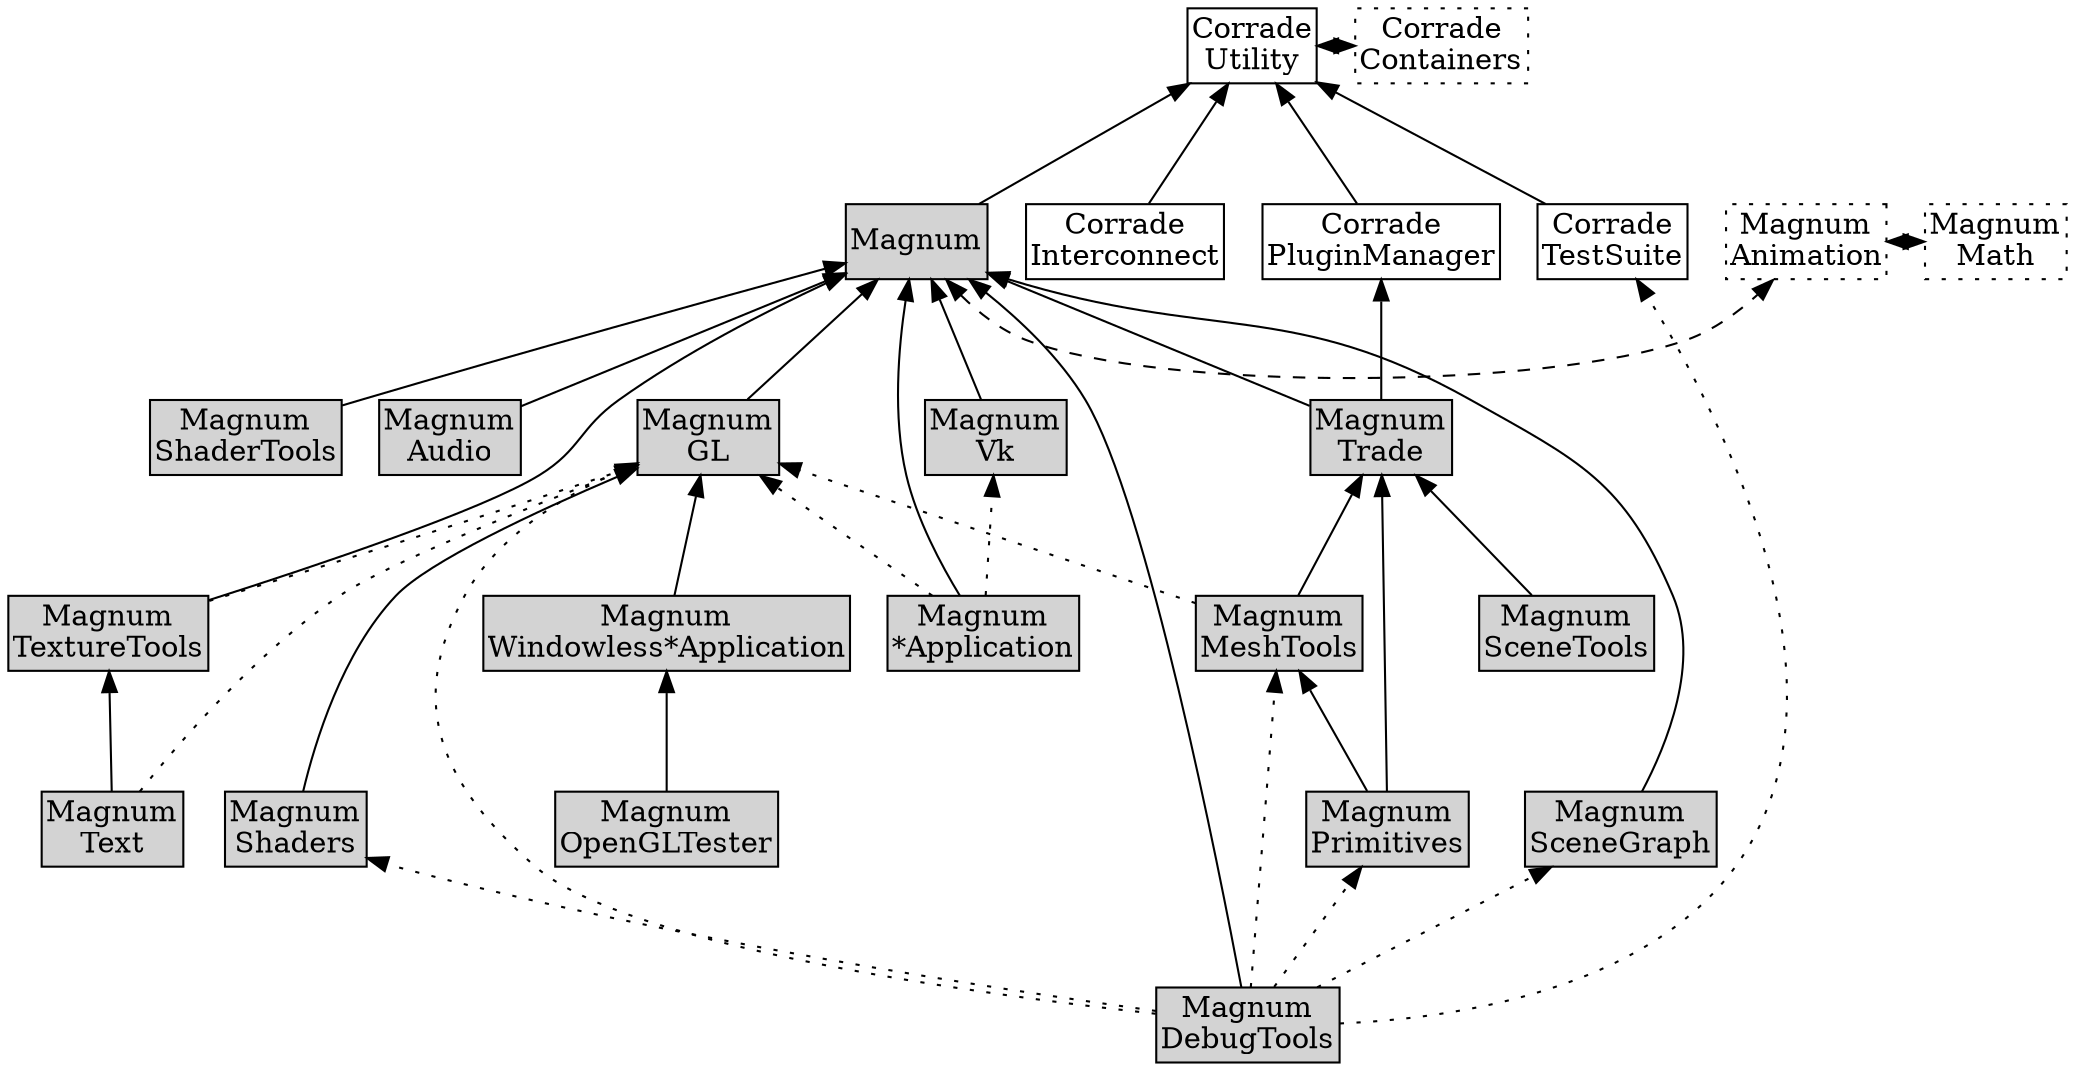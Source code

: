 /*
    This file is part of Magnum.

    Copyright © 2010, 2011, 2012, 2013, 2014, 2015, 2016, 2017, 2018, 2019,
                2020, 2021, 2022 Vladimír Vondruš <mosra@centrum.cz>

    Permission is hereby granted, free of charge, to any person obtaining a
    copy of this software and associated documentation files (the "Software"),
    to deal in the Software without restriction, including without limitation
    the rights to use, copy, modify, merge, publish, distribute, sublicense,
    and/or sell copies of the Software, and to permit persons to whom the
    Software is furnished to do so, subject to the following conditions:

    The above copyright notice and this permission notice shall be included
    in all copies or substantial portions of the Software.

    THE SOFTWARE IS PROVIDED "AS IS", WITHOUT WARRANTY OF ANY KIND, EXPRESS OR
    IMPLIED, INCLUDING BUT NOT LIMITED TO THE WARRANTIES OF MERCHANTABILITY,
    FITNESS FOR A PARTICULAR PURPOSE AND NONINFRINGEMENT. IN NO EVENT SHALL
    THE AUTHORS OR COPYRIGHT HOLDERS BE LIABLE FOR ANY CLAIM, DAMAGES OR OTHER
    LIABILITY, WHETHER IN AN ACTION OF CONTRACT, TORT OR OTHERWISE, ARISING
    FROM, OUT OF OR IN CONNECTION WITH THE SOFTWARE OR THE USE OR OTHER
    DEALINGS IN THE SOFTWARE.
*/

digraph "Magnum library dependency order" {
    rankdir=BT
    ranksep=0.8
    node [style=filled shape=rect margin="0.03,0.03"]

    CorradeUtility [style=solid label="Corrade\nUtility" class="m-primary"]
    CorradeContainers [style=solid label="Corrade\nContainers" class="m-primary" style=dotted]
    CorradePluginManager [style=solid label="Corrade\nPluginManager" class="m-info"]
    CorradeInterconnect [style=solid label="Corrade\nInterconnect" class="m-info"]
    CorradeTestSuite [style=solid label="Corrade\nTestSuite" class="m-info"]

    Magnum [class="m-primary"]
    MagnumAnimation [label="Magnum\nAnimation" class="m-primary" style=dotted]
    MagnumAudio [label="Magnum\nAudio" class="m-info"]
    MagnumDebugTools [label="Magnum\nDebugTools" class="m-info"]
    MagnumGL [label="Magnum\nGL" class="m-info"]
    MagnumMath [label="Magnum\nMath" class="m-primary" style=dotted]
    MagnumMeshTools [label="Magnum\nMeshTools" class="m-info"]
    MagnumOpenGLTester [label="Magnum\nOpenGLTester" class="m-info"]
    MagnumPrimitives [label="Magnum\nPrimitives" class="m-info"]
    MagnumSceneGraph [label="Magnum\nSceneGraph" class="m-info"]
    MagnumSceneTools [label="Magnum\nSceneTools" class="m-info"]
    MagnumShaders [label="Magnum\nShaders" class="m-info"]
    MagnumShaderTools [label="Magnum\nShaderTools" class="m-info"]
    MagnumText [label="Magnum\nText" class="m-info"]
    MagnumTextureTools [label="Magnum\nTextureTools" class="m-info"]
    MagnumTrade [label="Magnum\nTrade" class="m-info"]
    MagnumVk [label="Magnum\nVk" class="m-info"]

    MagnumApplication [label="Magnum\n*Application" class="m-info"]
    MagnumWindowlessApplication [label="Magnum\nWindowless*Application" class="m-info"]

    CorradeUtility -> CorradeContainers [dir=both style=dashed class="m-primary"]
    {rank=same CorradeUtility CorradeContainers}
    CorradePluginManager -> CorradeUtility [class="m-info"]
    CorradeInterconnect -> CorradeUtility [class="m-info"]
    CorradeTestSuite -> CorradeUtility [class="m-info"]

    {rank=same Magnum -> MagnumAnimation -> MagnumMath [dir=both style=dashed]}
    Magnum -> CorradeUtility

    MagnumAudio -> Magnum

    MagnumDebugTools -> CorradeTestSuite [style=dotted]
    MagnumDebugTools -> Magnum
    MagnumDebugTools -> MagnumGL [style=dotted]
    MagnumDebugTools -> MagnumMeshTools [style=dotted]
    MagnumDebugTools -> MagnumPrimitives [style=dotted]
    MagnumDebugTools -> MagnumShaders [style=dotted]
    MagnumDebugTools -> MagnumSceneGraph [style=dotted]

    MagnumGL -> Magnum

    MagnumMeshTools -> MagnumTrade
    MagnumMeshTools -> MagnumGL [style=dotted]

    MagnumOpenGLTester -> MagnumWindowlessApplication

    MagnumPrimitives -> MagnumMeshTools
    MagnumPrimitives -> MagnumTrade

    MagnumSceneTools -> MagnumTrade

    MagnumSceneGraph -> Magnum

    MagnumShaders -> MagnumGL
    MagnumShaderTools -> Magnum

    MagnumText -> MagnumTextureTools
    MagnumText -> MagnumGL [style=dotted]

    MagnumTextureTools -> Magnum
    MagnumTextureTools -> MagnumGL [style=dotted]

    MagnumTrade -> Magnum
    MagnumTrade -> CorradePluginManager

    MagnumVk -> Magnum

    MagnumApplication -> Magnum
    MagnumApplication -> MagnumGL [style=dotted]
    MagnumApplication -> MagnumVk [style=dotted]

    MagnumWindowlessApplication -> MagnumGL
}
